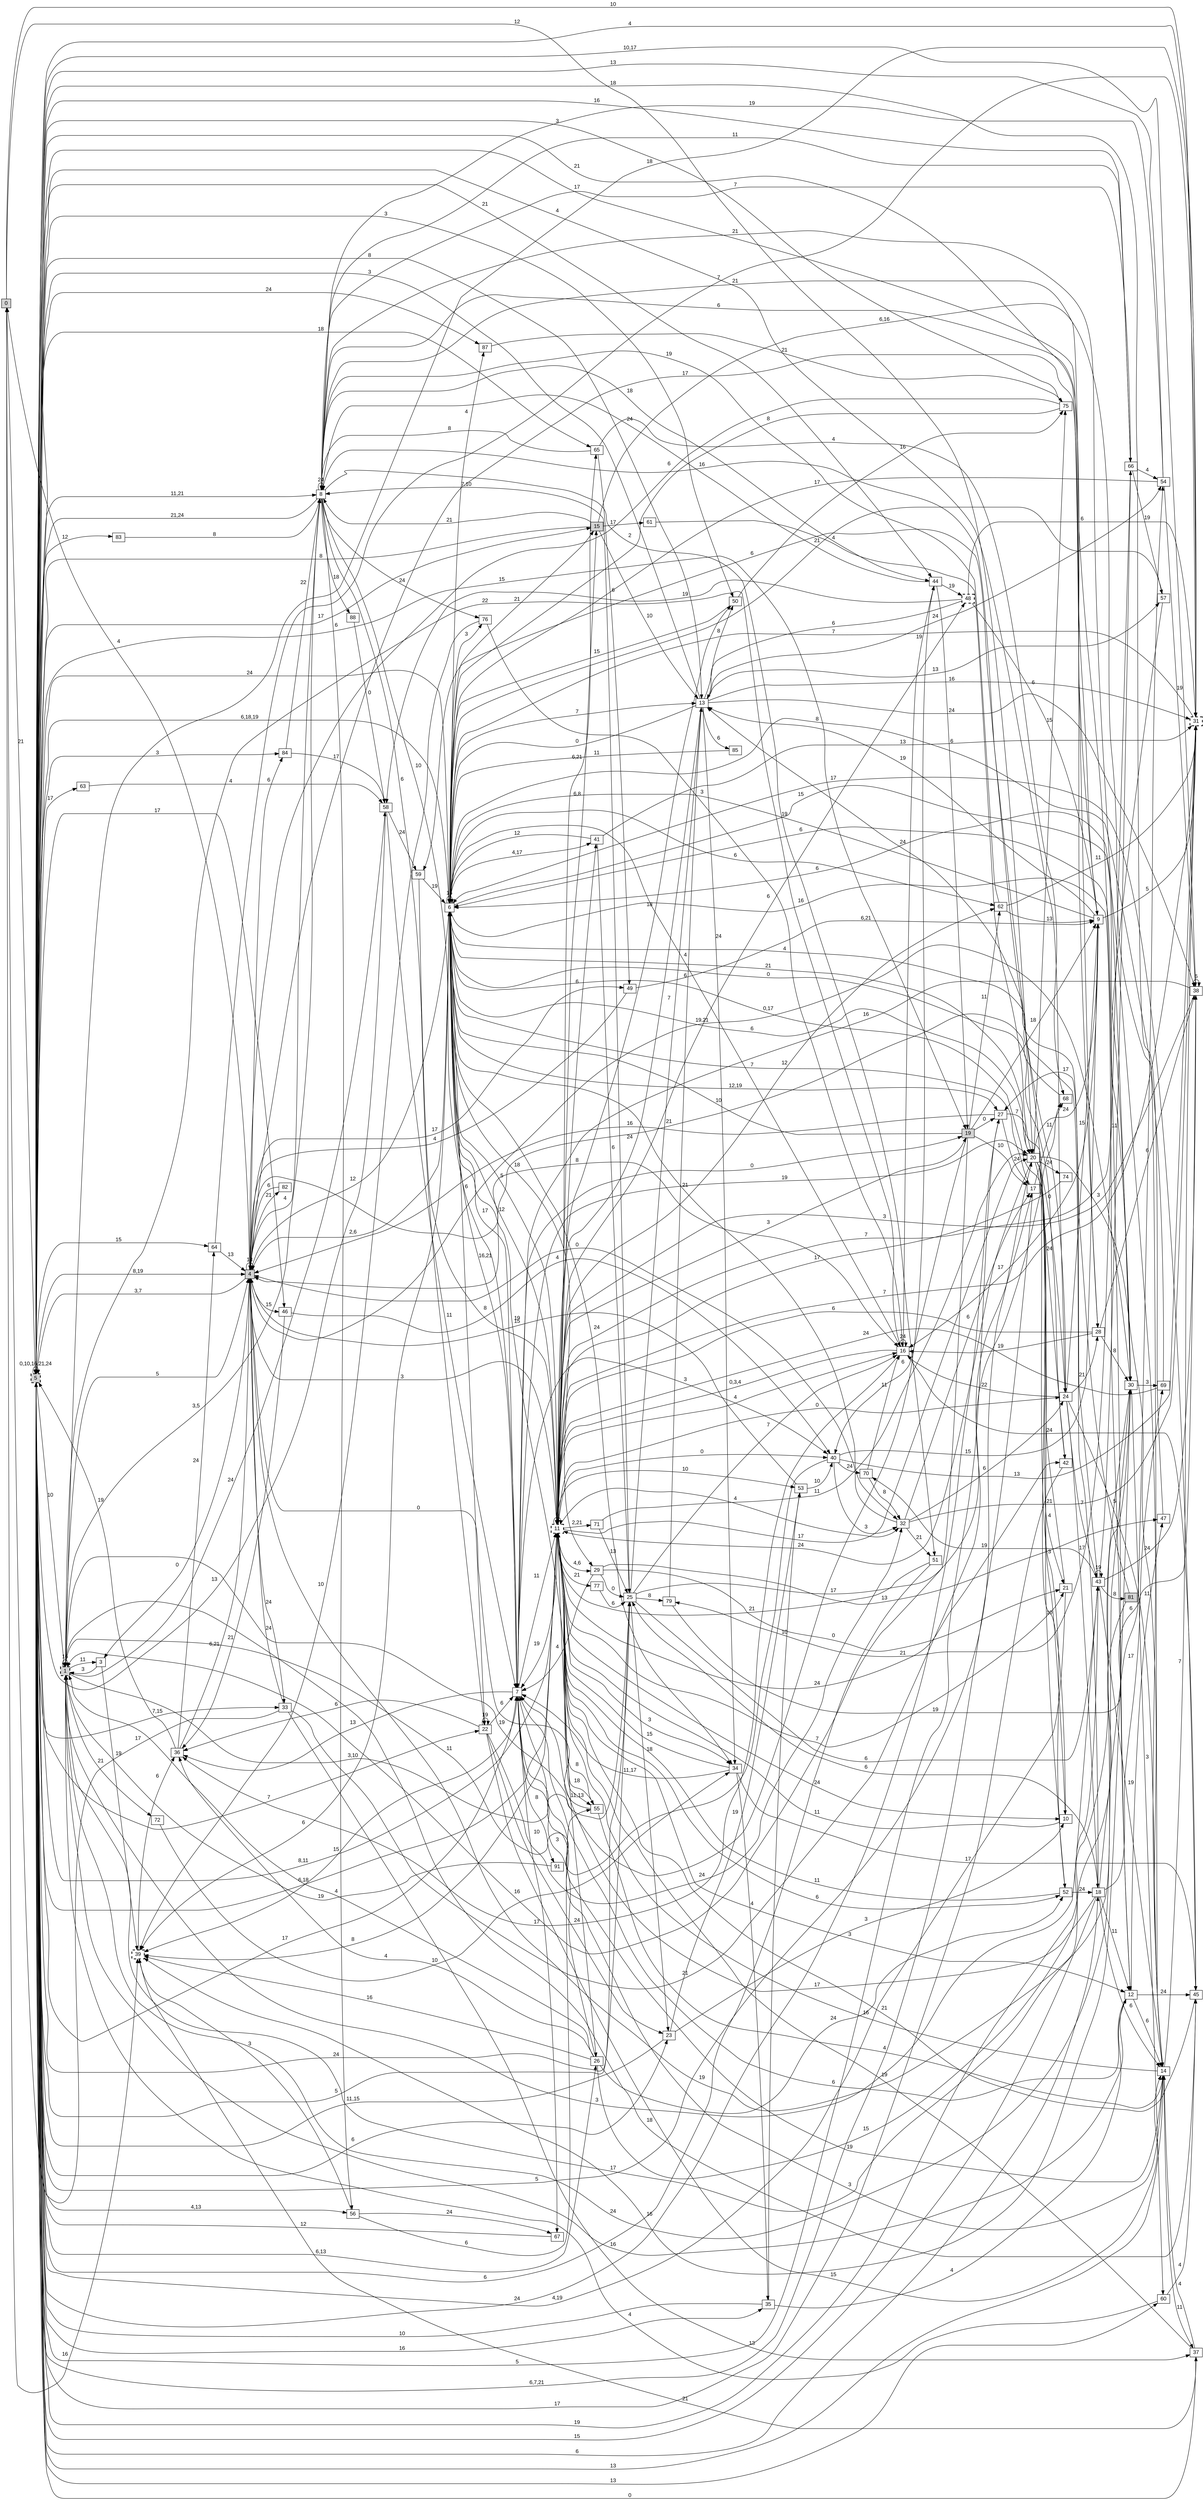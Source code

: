 digraph "NDFA" {
  rankdir=LR
  node [shape=box width=0.1 height=0.1 fontname=Arial]
  edge [fontname=Arial]
/* Estados */
 s0 [label="0" style="filled"] /* I:1 F:0 D:0 */
 s1 [label="1" style="filled,bold,dashed"] /* I:1 F:1 D:0 */
 s3 [label="3" ] /* I:0 F:0 D:0 */
 s4 [label="4" style="filled"] /* I:1 F:0 D:0 */
 s5 [label="5" style="filled,bold,dashed"] /* I:1 F:1 D:0 */
 s6 [label="6" ] /* I:0 F:0 D:0 */
 s7 [label="7" ] /* I:0 F:0 D:0 */
 s8 [label="8" ] /* I:0 F:0 D:0 */
 s9 [label="9" ] /* I:0 F:0 D:0 */
 s10 [label="10" ] /* I:0 F:0 D:0 */
 s11 [label="11" style="bold,dashed"] /* I:0 F:1 D:0 */
 s12 [label="12" ] /* I:0 F:0 D:0 */
 s13 [label="13" ] /* I:0 F:0 D:0 */
 s14 [label="14" ] /* I:0 F:0 D:0 */
 s15 [label="15" style="filled"] /* I:1 F:0 D:0 */
 s16 [label="16" ] /* I:0 F:0 D:0 */
 s17 [label="17" ] /* I:0 F:0 D:0 */
 s18 [label="18" ] /* I:0 F:0 D:0 */
 s19 [label="19" style="filled"] /* I:1 F:0 D:0 */
 s20 [label="20" ] /* I:0 F:0 D:0 */
 s21 [label="21" ] /* I:0 F:0 D:0 */
 s22 [label="22" ] /* I:0 F:0 D:0 */
 s23 [label="23" ] /* I:0 F:0 D:0 */
 s24 [label="24" ] /* I:0 F:0 D:0 */
 s25 [label="25" ] /* I:0 F:0 D:0 */
 s26 [label="26" ] /* I:0 F:0 D:0 */
 s27 [label="27" ] /* I:0 F:0 D:0 */
 s28 [label="28" ] /* I:0 F:0 D:0 */
 s29 [label="29" ] /* I:0 F:0 D:0 */
 s30 [label="30" ] /* I:0 F:0 D:0 */
 s31 [label="31" style="bold,dashed"] /* I:0 F:1 D:0 */
 s32 [label="32" ] /* I:0 F:0 D:0 */
 s33 [label="33" ] /* I:0 F:0 D:0 */
 s34 [label="34" ] /* I:0 F:0 D:0 */
 s35 [label="35" ] /* I:0 F:0 D:0 */
 s36 [label="36" ] /* I:0 F:0 D:0 */
 s37 [label="37" ] /* I:0 F:0 D:0 */
 s38 [label="38" ] /* I:0 F:0 D:0 */
 s39 [label="39" style="bold,dashed"] /* I:0 F:1 D:0 */
 s40 [label="40" ] /* I:0 F:0 D:0 */
 s41 [label="41" ] /* I:0 F:0 D:0 */
 s42 [label="42" ] /* I:0 F:0 D:0 */
 s43 [label="43" ] /* I:0 F:0 D:0 */
 s44 [label="44" ] /* I:0 F:0 D:0 */
 s45 [label="45" ] /* I:0 F:0 D:0 */
 s46 [label="46" ] /* I:0 F:0 D:0 */
 s47 [label="47" ] /* I:0 F:0 D:0 */
 s48 [label="48" style="bold,dashed"] /* I:0 F:1 D:0 */
 s49 [label="49" ] /* I:0 F:0 D:0 */
 s50 [label="50" ] /* I:0 F:0 D:0 */
 s51 [label="51" ] /* I:0 F:0 D:0 */
 s52 [label="52" ] /* I:0 F:0 D:0 */
 s53 [label="53" ] /* I:0 F:0 D:0 */
 s54 [label="54" ] /* I:0 F:0 D:0 */
 s55 [label="55" ] /* I:0 F:0 D:0 */
 s56 [label="56" ] /* I:0 F:0 D:0 */
 s57 [label="57" ] /* I:0 F:0 D:0 */
 s58 [label="58" ] /* I:0 F:0 D:0 */
 s59 [label="59" ] /* I:0 F:0 D:0 */
 s60 [label="60" ] /* I:0 F:0 D:0 */
 s61 [label="61" ] /* I:0 F:0 D:0 */
 s62 [label="62" ] /* I:0 F:0 D:0 */
 s63 [label="63" ] /* I:0 F:0 D:0 */
 s64 [label="64" ] /* I:0 F:0 D:0 */
 s65 [label="65" ] /* I:0 F:0 D:0 */
 s66 [label="66" ] /* I:0 F:0 D:0 */
 s67 [label="67" ] /* I:0 F:0 D:0 */
 s68 [label="68" ] /* I:0 F:0 D:0 */
 s69 [label="69" ] /* I:0 F:0 D:0 */
 s70 [label="70" ] /* I:0 F:0 D:0 */
 s71 [label="71" ] /* I:0 F:0 D:0 */
 s72 [label="72" ] /* I:0 F:0 D:0 */
 s74 [label="74" ] /* I:0 F:0 D:0 */
 s75 [label="75" ] /* I:0 F:0 D:0 */
 s76 [label="76" ] /* I:0 F:0 D:0 */
 s77 [label="77" ] /* I:0 F:0 D:0 */
 s79 [label="79" ] /* I:0 F:0 D:0 */
 s81 [label="81" style="filled"] /* I:1 F:0 D:0 */
 s82 [label="82" ] /* I:0 F:0 D:0 */
 s83 [label="83" ] /* I:0 F:0 D:0 */
 s84 [label="84" ] /* I:0 F:0 D:0 */
 s85 [label="85" ] /* I:0 F:0 D:0 */
 s87 [label="87" ] /* I:0 F:0 D:0 */
 s88 [label="88" ] /* I:0 F:0 D:0 */
 s91 [label="91" ] /* I:0 F:0 D:0 */
/* Transiciones */
  s0 -> s5 [label="21"]
  s0 -> s20 [label="12"]
  s0 -> s31 [label="10"]
  s0 -> s39 [label="16"]
  s1 -> s1 [label="16"]
  s1 -> s3 [label="11"]
  s1 -> s4 [label="5"]
  s1 -> s8 [label="3,5"]
  s1 -> s25 [label="3,10"]
  s1 -> s30 [label="17"]
  s1 -> s44 [label="19"]
  s1 -> s58 [label="24"]
  s1 -> s72 [label="21"]
  s3 -> s1 [label="3"]
  s3 -> s39 [label="19"]
  s4 -> s0 [label="4"]
  s4 -> s3 [label="0"]
  s4 -> s4 [label="13"]
  s4 -> s5 [label="3,7"]
  s4 -> s6 [label="2,6"]
  s4 -> s8 [label="4"]
  s4 -> s11 [label="3"]
  s4 -> s16 [label="8"]
  s4 -> s28 [label="17"]
  s4 -> s30 [label="19,21"]
  s4 -> s33 [label="24"]
  s4 -> s46 [label="15"]
  s4 -> s49 [label="17"]
  s4 -> s82 [label="21"]
  s4 -> s84 [label="6"]
  s5 -> s1 [label="10"]
  s5 -> s4 [label="8,19"]
  s5 -> s5 [label="0,10,16,21,24"]
  s5 -> s6 [label="24"]
  s5 -> s7 [label="17"]
  s5 -> s8 [label="11,21"]
  s5 -> s11 [label="6,18"]
  s5 -> s13 [label="8"]
  s5 -> s15 [label="17"]
  s5 -> s18 [label="6"]
  s5 -> s19 [label="15"]
  s5 -> s20 [label="5"]
  s5 -> s22 [label="7"]
  s5 -> s23 [label="6"]
  s5 -> s24 [label="4"]
  s5 -> s25 [label="24"]
  s5 -> s26 [label="6,13"]
  s5 -> s27 [label="5"]
  s5 -> s28 [label="21"]
  s5 -> s33 [label="7,15"]
  s5 -> s35 [label="16"]
  s5 -> s43 [label="19"]
  s5 -> s44 [label="21"]
  s5 -> s46 [label="17"]
  s5 -> s50 [label="3"]
  s5 -> s56 [label="4,13"]
  s5 -> s60 [label="13"]
  s5 -> s63 [label="17"]
  s5 -> s64 [label="15"]
  s5 -> s65 [label="18"]
  s5 -> s66 [label="16"]
  s5 -> s83 [label="12"]
  s5 -> s84 [label="3"]
  s5 -> s87 [label="24"]
  s6 -> s4 [label="12"]
  s6 -> s5 [label="6,18,19"]
  s6 -> s6 [label="15"]
  s6 -> s7 [label="17"]
  s6 -> s11 [label="5"]
  s6 -> s12 [label="16"]
  s6 -> s13 [label="7"]
  s6 -> s15 [label="21"]
  s6 -> s16 [label="4"]
  s6 -> s20 [label="6"]
  s6 -> s22 [label="6"]
  s6 -> s27 [label="12,19"]
  s6 -> s29 [label="18"]
  s6 -> s30 [label="15"]
  s6 -> s32 [label="21"]
  s6 -> s34 [label="24"]
  s6 -> s39 [label="6"]
  s6 -> s41 [label="4,17"]
  s6 -> s55 [label="19"]
  s6 -> s62 [label="6"]
  s6 -> s76 [label="3"]
  s6 -> s87 [label="4"]
  s7 -> s6 [label="16,21"]
  s7 -> s11 [label="11"]
  s7 -> s14 [label="19"]
  s7 -> s19 [label="0"]
  s7 -> s20 [label="19"]
  s7 -> s36 [label="13"]
  s7 -> s39 [label="15"]
  s7 -> s40 [label="3"]
  s7 -> s67 [label="10"]
  s7 -> s91 [label="8"]
  s8 -> s5 [label="21,24"]
  s8 -> s7 [label="10"]
  s8 -> s8 [label="24"]
  s8 -> s12 [label="21"]
  s8 -> s22 [label="6"]
  s8 -> s30 [label="21"]
  s8 -> s44 [label="18"]
  s8 -> s51 [label="2"]
  s8 -> s56 [label="6"]
  s8 -> s66 [label="11"]
  s8 -> s76 [label="24"]
  s8 -> s88 [label="18"]
  s9 -> s5 [label="17"]
  s9 -> s6 [label="19"]
  s9 -> s8 [label="6"]
  s9 -> s13 [label="19"]
  s9 -> s16 [label="17"]
  s9 -> s31 [label="5"]
  s10 -> s6 [label="0,17"]
  s10 -> s11 [label="11"]
  s11 -> s5 [label="8,11"]
  s11 -> s6 [label="12"]
  s11 -> s7 [label="19"]
  s11 -> s10 [label="24"]
  s11 -> s11 [label="6"]
  s11 -> s12 [label="3"]
  s11 -> s15 [label="6,8"]
  s11 -> s16 [label="4"]
  s11 -> s19 [label="3"]
  s11 -> s20 [label="17"]
  s11 -> s21 [label="7"]
  s11 -> s24 [label="0"]
  s11 -> s26 [label="11,13"]
  s11 -> s29 [label="4,6"]
  s11 -> s31 [label="7"]
  s11 -> s32 [label="4"]
  s11 -> s34 [label="3"]
  s11 -> s39 [label="8"]
  s11 -> s40 [label="0"]
  s11 -> s41 [label="6"]
  s11 -> s42 [label="24"]
  s11 -> s48 [label="6"]
  s11 -> s50 [label="18"]
  s11 -> s52 [label="6"]
  s11 -> s53 [label="10"]
  s11 -> s55 [label="8"]
  s11 -> s62 [label="12"]
  s11 -> s65 [label="6,21"]
  s11 -> s71 [label="2,21"]
  s11 -> s77 [label="21"]
  s12 -> s1 [label="16"]
  s12 -> s7 [label="6"]
  s12 -> s14 [label="6"]
  s12 -> s45 [label="24"]
  s12 -> s47 [label="11"]
  s13 -> s5 [label="3"]
  s13 -> s6 [label="0"]
  s13 -> s11 [label="24"]
  s13 -> s31 [label="16"]
  s13 -> s34 [label="24"]
  s13 -> s38 [label="24"]
  s13 -> s50 [label="8"]
  s13 -> s54 [label="24"]
  s13 -> s57 [label="13"]
  s13 -> s85 [label="6"]
  s14 -> s5 [label="13"]
  s14 -> s6 [label="6"]
  s14 -> s7 [label="3"]
  s14 -> s11 [label="16"]
  s14 -> s31 [label="7"]
  s14 -> s37 [label="11"]
  s15 -> s5 [label="8"]
  s15 -> s8 [label="21"]
  s15 -> s13 [label="10"]
  s15 -> s14 [label="6,16"]
  s15 -> s61 [label="17"]
  s16 -> s1 [label="22"]
  s16 -> s11 [label="0,3,4"]
  s16 -> s16 [label="24"]
  s16 -> s36 [label="17"]
  s16 -> s44 [label="19"]
  s16 -> s45 [label="24"]
  s17 -> s5 [label="6,7,21"]
  s17 -> s6 [label="7"]
  s17 -> s68 [label="11"]
  s18 -> s5 [label="15"]
  s18 -> s6 [label="4"]
  s18 -> s7 [label="17"]
  s18 -> s12 [label="11"]
  s18 -> s14 [label="6"]
  s18 -> s25 [label="6"]
  s18 -> s54 [label="6"]
  s18 -> s69 [label="17"]
  s19 -> s1 [label="16"]
  s19 -> s6 [label="10"]
  s19 -> s9 [label="18"]
  s19 -> s17 [label="10"]
  s19 -> s27 [label="0"]
  s19 -> s40 [label="6"]
  s19 -> s62 [label="11"]
  s20 -> s9 [label="24"]
  s20 -> s10 [label="3"]
  s20 -> s11 [label="24"]
  s20 -> s14 [label="3"]
  s20 -> s21 [label="4"]
  s20 -> s24 [label="0"]
  s20 -> s42 [label="24"]
  s20 -> s52 [label="10"]
  s20 -> s74 [label="24"]
  s20 -> s75 [label="15"]
  s21 -> s5 [label="4,19"]
  s21 -> s6 [label="21"]
  s22 -> s7 [label="6"]
  s22 -> s14 [label="15"]
  s22 -> s22 [label="19"]
  s22 -> s23 [label="24"]
  s22 -> s32 [label="24"]
  s22 -> s36 [label="6"]
  s23 -> s5 [label="11,15"]
  s23 -> s10 [label="3"]
  s23 -> s53 [label="19"]
  s24 -> s9 [label="15"]
  s24 -> s14 [label="5"]
  s24 -> s16 [label="22"]
  s24 -> s18 [label="17"]
  s24 -> s28 [label="21"]
  s24 -> s43 [label="7"]
  s24 -> s59 [label="6"]
  s25 -> s5 [label="5"]
  s25 -> s8 [label="7,10"]
  s25 -> s13 [label="7"]
  s25 -> s16 [label="7"]
  s25 -> s17 [label="17"]
  s25 -> s23 [label="18"]
  s25 -> s43 [label="6"]
  s25 -> s79 [label="8"]
  s26 -> s1 [label="4"]
  s26 -> s7 [label="3"]
  s26 -> s30 [label="15"]
  s26 -> s36 [label="4"]
  s26 -> s39 [label="16"]
  s26 -> s52 [label="24"]
  s27 -> s4 [label="16"]
  s27 -> s5 [label="24"]
  s27 -> s17 [label="24"]
  s27 -> s20 [label="7"]
  s28 -> s11 [label="6"]
  s28 -> s16 [label="19"]
  s28 -> s30 [label="8"]
  s28 -> s38 [label="6"]
  s29 -> s7 [label="4"]
  s29 -> s21 [label="0"]
  s29 -> s25 [label="0"]
  s29 -> s47 [label="13"]
  s30 -> s1 [label="24"]
  s30 -> s6 [label="6"]
  s30 -> s39 [label="16"]
  s30 -> s60 [label="3"]
  s30 -> s69 [label="3"]
  s31 -> s1 [label="18"]
  s31 -> s5 [label="4"]
  s31 -> s6 [label="7"]
  s32 -> s4 [label="0"]
  s32 -> s17 [label="6"]
  s32 -> s24 [label="6"]
  s32 -> s31 [label="21"]
  s32 -> s51 [label="21"]
  s33 -> s0 [label="17"]
  s33 -> s4 [label="24"]
  s33 -> s37 [label="13"]
  s33 -> s68 [label="21"]
  s34 -> s7 [label="11,17"]
  s34 -> s11 [label="15"]
  s34 -> s35 [label="4"]
  s34 -> s45 [label="17"]
  s35 -> s5 [label="10"]
  s35 -> s12 [label="4"]
  s35 -> s53 [label="10"]
  s36 -> s4 [label="6,21"]
  s36 -> s5 [label="19"]
  s36 -> s64 [label="24"]
  s37 -> s5 [label="0"]
  s37 -> s11 [label="19"]
  s37 -> s14 [label="4"]
  s38 -> s5 [label="10,17"]
  s38 -> s7 [label="16"]
  s38 -> s11 [label="3"]
  s38 -> s38 [label="6"]
  s39 -> s36 [label="6"]
  s39 -> s37 [label="21"]
  s40 -> s1 [label="11"]
  s40 -> s9 [label="15"]
  s40 -> s31 [label="13"]
  s40 -> s32 [label="3"]
  s40 -> s70 [label="24"]
  s41 -> s6 [label="12"]
  s41 -> s25 [label="6"]
  s41 -> s31 [label="13"]
  s42 -> s5 [label="17"]
  s42 -> s6 [label="0"]
  s43 -> s1 [label="3"]
  s43 -> s13 [label="24"]
  s43 -> s14 [label="19"]
  s43 -> s38 [label="24"]
  s43 -> s43 [label="19"]
  s43 -> s66 [label="11"]
  s43 -> s70 [label="19"]
  s43 -> s81 [label="8"]
  s44 -> s8 [label="24"]
  s44 -> s19 [label="6"]
  s44 -> s48 [label="19"]
  s45 -> s1 [label="18"]
  s45 -> s6 [label="17"]
  s45 -> s11 [label="21"]
  s46 -> s36 [label="21"]
  s46 -> s40 [label="4"]
  s47 -> s5 [label="18"]
  s48 -> s9 [label="6"]
  s48 -> s13 [label="6"]
  s48 -> s31 [label="6"]
  s48 -> s58 [label="19"]
  s49 -> s4 [label="4"]
  s49 -> s9 [label="6,21"]
  s50 -> s6 [label="15"]
  s50 -> s75 [label="16"]
  s51 -> s5 [label="6"]
  s51 -> s11 [label="21"]
  s52 -> s8 [label="16"]
  s52 -> s11 [label="11"]
  s52 -> s18 [label="24"]
  s53 -> s4 [label="15"]
  s53 -> s40 [label="10"]
  s54 -> s5 [label="13"]
  s54 -> s6 [label="17"]
  s54 -> s8 [label="19"]
  s54 -> s38 [label="19"]
  s55 -> s4 [label="0"]
  s55 -> s11 [label="18"]
  s55 -> s14 [label="4"]
  s56 -> s39 [label="3"]
  s56 -> s55 [label="6"]
  s56 -> s67 [label="24"]
  s57 -> s6 [label="21"]
  s57 -> s11 [label="7"]
  s58 -> s5 [label="13"]
  s58 -> s7 [label="11"]
  s58 -> s59 [label="24"]
  s59 -> s6 [label="19"]
  s59 -> s11 [label="8"]
  s60 -> s1 [label="4"]
  s60 -> s45 [label="4"]
  s61 -> s20 [label="4"]
  s62 -> s8 [label="19"]
  s62 -> s9 [label="13"]
  s62 -> s31 [label="11"]
  s63 -> s58 [label="4"]
  s64 -> s4 [label="13"]
  s64 -> s31 [label="7"]
  s65 -> s8 [label="8"]
  s65 -> s49 [label="6"]
  s65 -> s68 [label="4"]
  s66 -> s8 [label="7"]
  s66 -> s54 [label="4"]
  s66 -> s57 [label="19"]
  s66 -> s79 [label="21"]
  s67 -> s5 [label="12"]
  s68 -> s4 [label="21"]
  s69 -> s6 [label="8"]
  s69 -> s11 [label="24"]
  s70 -> s16 [label="11"]
  s70 -> s32 [label="8"]
  s71 -> s20 [label="11"]
  s71 -> s25 [label="13"]
  s72 -> s34 [label="10"]
  s74 -> s11 [label="17"]
  s75 -> s4 [label="6"]
  s75 -> s5 [label="3"]
  s75 -> s6 [label="8"]
  s76 -> s16 [label="3"]
  s76 -> s39 [label="10"]
  s77 -> s25 [label="6"]
  s79 -> s13 [label="6"]
  s79 -> s38 [label="19"]
  s81 -> s4 [label="19"]
  s81 -> s27 [label="17"]
  s82 -> s4 [label="6"]
  s83 -> s8 [label="8"]
  s84 -> s8 [label="22"]
  s84 -> s58 [label="17"]
  s85 -> s6 [label="11"]
  s87 -> s75 [label="21"]
  s88 -> s58 [label="0"]
  s91 -> s1 [label="19"]
}
